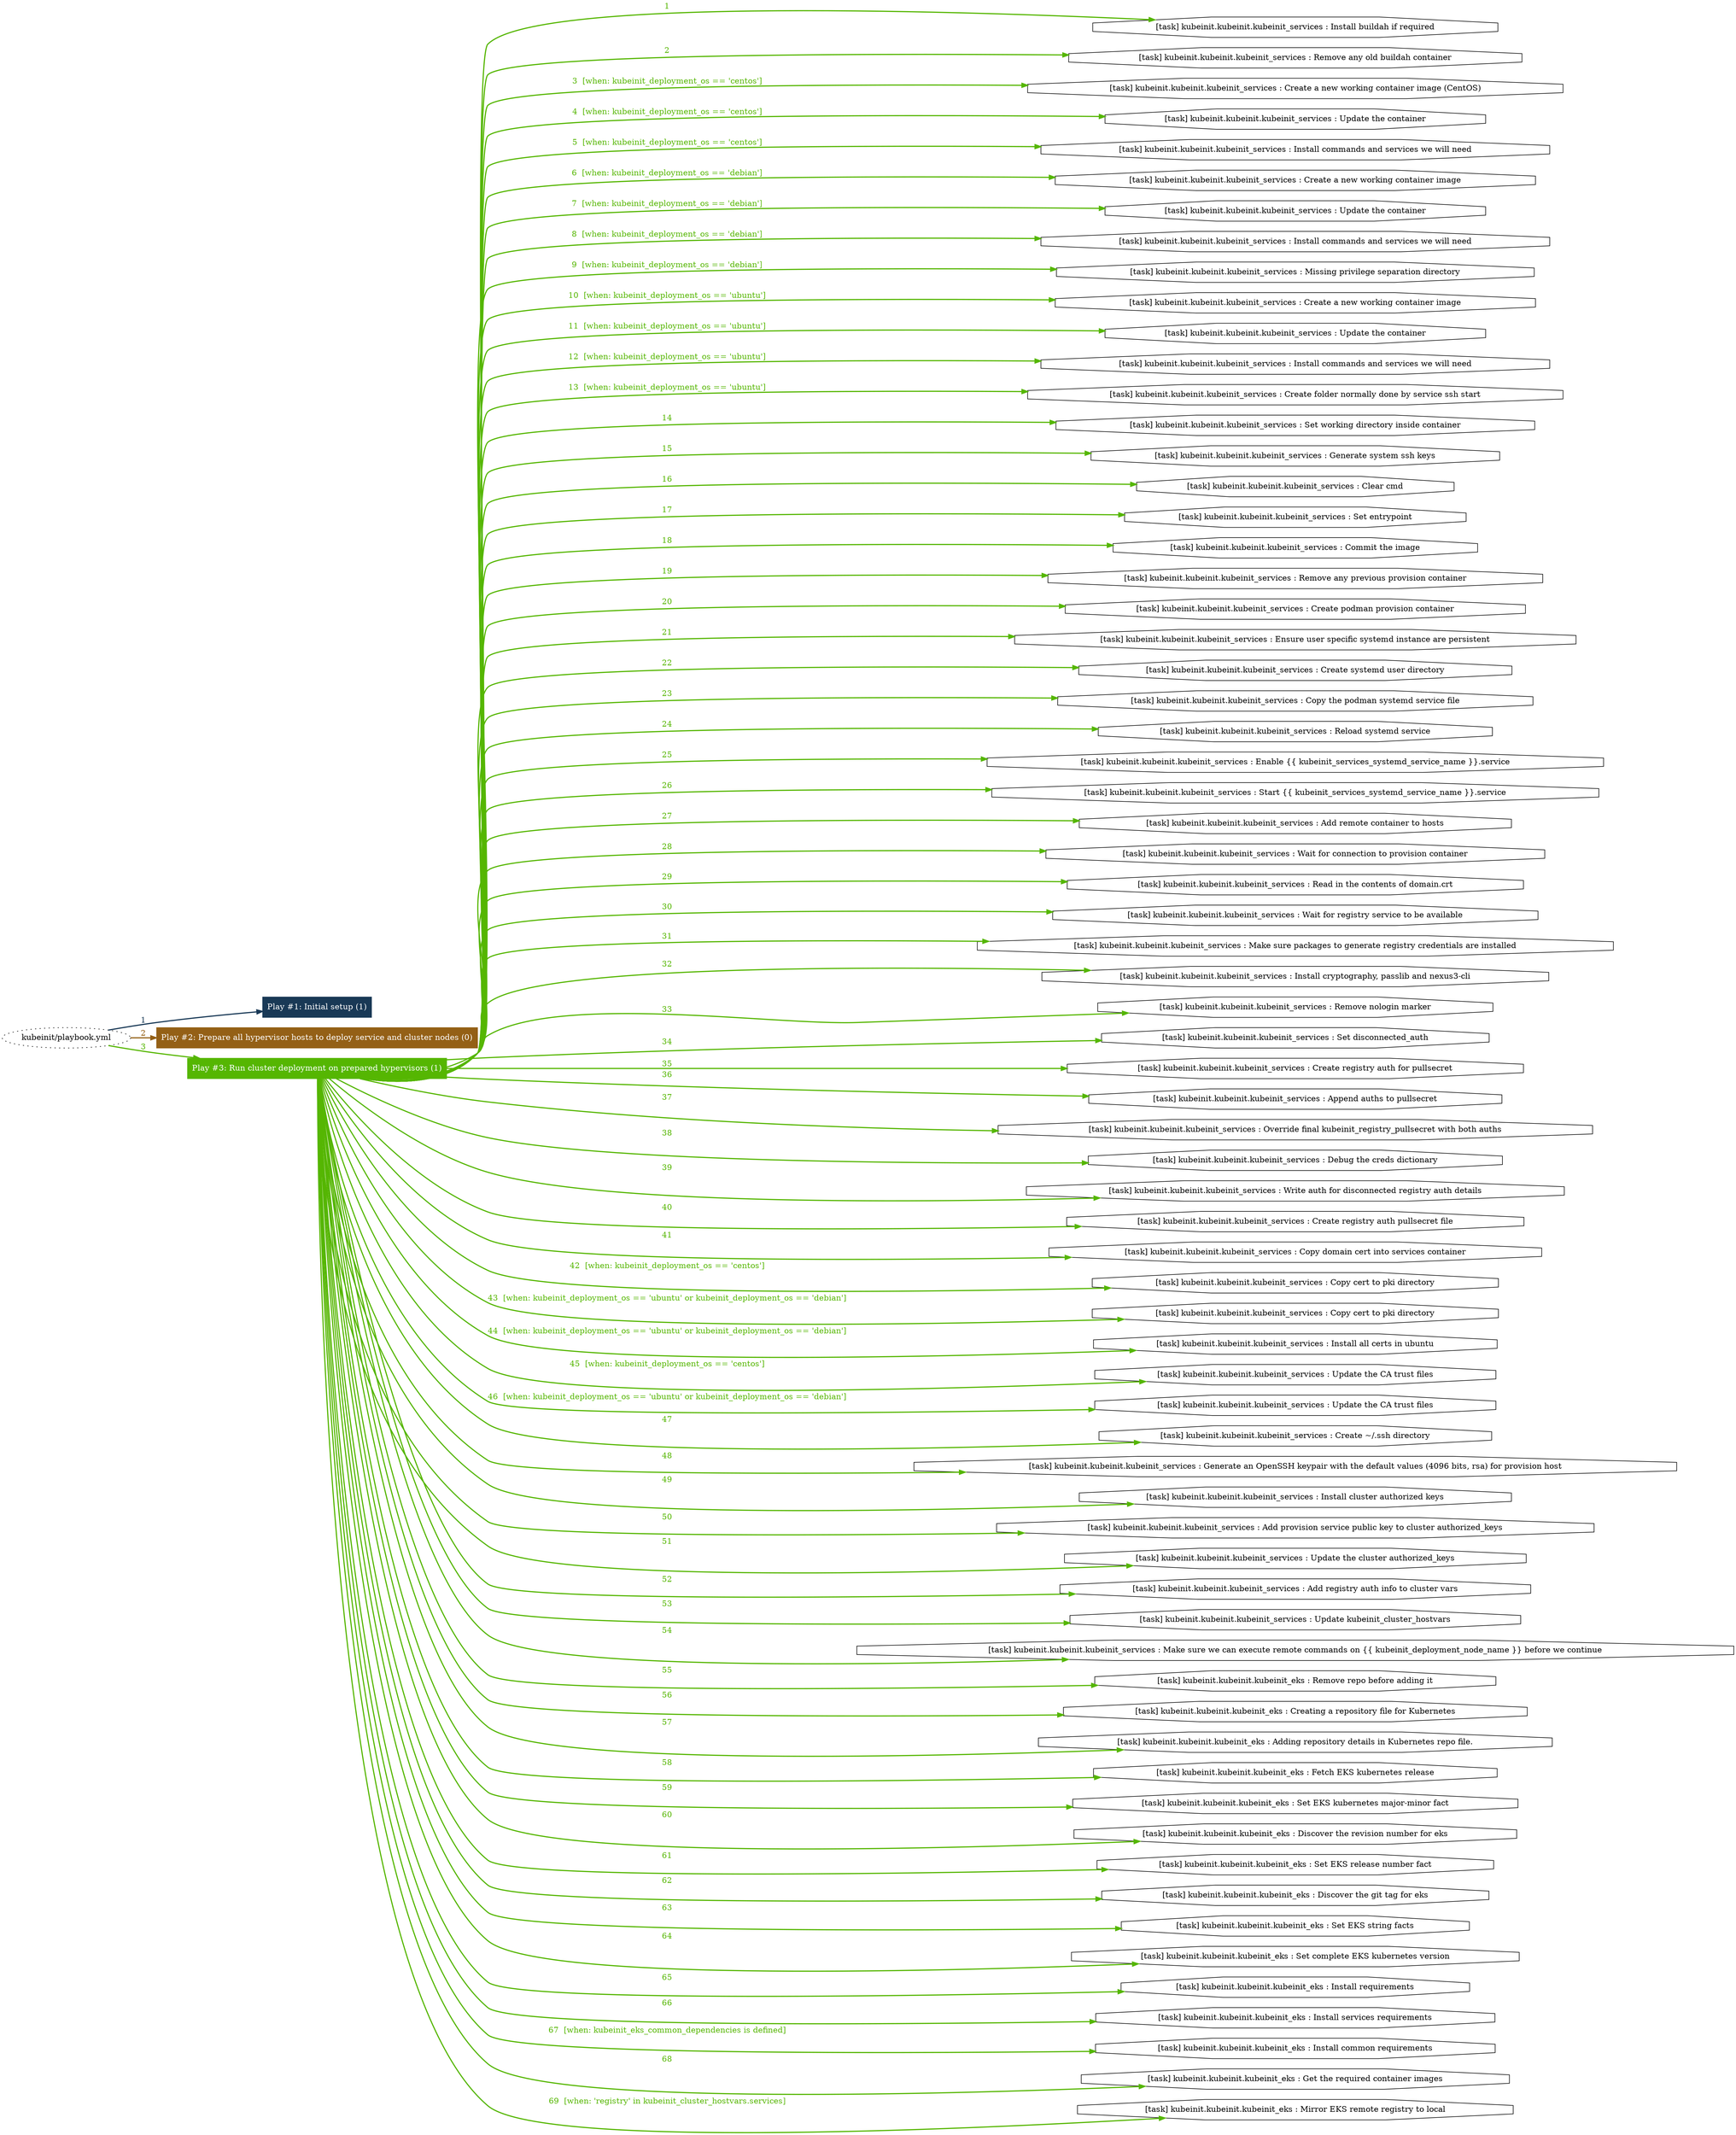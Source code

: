 digraph "kubeinit/playbook.yml "{
	graph [concentrate=true ordering=in rankdir=LR ratio=fill]
	edge [esep=5 sep=10]
	"kubeinit/playbook.yml" [id=root_node style=dotted]
	subgraph "Play #1: Initial setup (1) "{
		"Play #1: Initial setup (1)" [color="#193956" fontcolor="#ffffff" id="play_8581632c-dc5f-4978-9d58-b1b2fa5878f7" shape=box style=filled tooltip=localhost]
		"kubeinit/playbook.yml" -> "Play #1: Initial setup (1)" [label=1 color="#193956" fontcolor="#193956" id="edge_b9e9e83b-9f69-49cd-9d3c-df5256d15669" style=bold]
	}
	subgraph "Play #2: Prepare all hypervisor hosts to deploy service and cluster nodes (0) "{
		"Play #2: Prepare all hypervisor hosts to deploy service and cluster nodes (0)" [color="#946016" fontcolor="#ffffff" id="play_d61afe2f-b58d-4295-9ad0-a8f5aaf2105f" shape=box style=filled tooltip=""]
		"kubeinit/playbook.yml" -> "Play #2: Prepare all hypervisor hosts to deploy service and cluster nodes (0)" [label=2 color="#946016" fontcolor="#946016" id="edge_44dffa4a-3731-4c31-ac9a-6206852ef84c" style=bold]
	}
	subgraph "Play #3: Run cluster deployment on prepared hypervisors (1) "{
		"Play #3: Run cluster deployment on prepared hypervisors (1)" [color="#55b602" fontcolor="#ffffff" id="play_8d8c7193-18cf-4733-8087-9a901812f8e9" shape=box style=filled tooltip=localhost]
		"kubeinit/playbook.yml" -> "Play #3: Run cluster deployment on prepared hypervisors (1)" [label=3 color="#55b602" fontcolor="#55b602" id="edge_aad97202-185b-4479-b2c4-30d1ef6bf662" style=bold]
		"task_9a2ad56b-f0b4-4a93-9cc3-467b97d93971" [label="[task] kubeinit.kubeinit.kubeinit_services : Install buildah if required" id="task_9a2ad56b-f0b4-4a93-9cc3-467b97d93971" shape=octagon tooltip="[task] kubeinit.kubeinit.kubeinit_services : Install buildah if required"]
		"Play #3: Run cluster deployment on prepared hypervisors (1)" -> "task_9a2ad56b-f0b4-4a93-9cc3-467b97d93971" [label=1 color="#55b602" fontcolor="#55b602" id="edge_a7d839cc-9c08-43f6-8565-81c4298f938a" style=bold]
		"task_feccfb50-2624-4222-8d03-32280e1a5066" [label="[task] kubeinit.kubeinit.kubeinit_services : Remove any old buildah container" id="task_feccfb50-2624-4222-8d03-32280e1a5066" shape=octagon tooltip="[task] kubeinit.kubeinit.kubeinit_services : Remove any old buildah container"]
		"Play #3: Run cluster deployment on prepared hypervisors (1)" -> "task_feccfb50-2624-4222-8d03-32280e1a5066" [label=2 color="#55b602" fontcolor="#55b602" id="edge_94ff2413-e185-4651-a15a-c6f15a7f5353" style=bold]
		"task_b303b890-0ebc-44d0-a96a-b3c6c23eb5b0" [label="[task] kubeinit.kubeinit.kubeinit_services : Create a new working container image (CentOS)" id="task_b303b890-0ebc-44d0-a96a-b3c6c23eb5b0" shape=octagon tooltip="[task] kubeinit.kubeinit.kubeinit_services : Create a new working container image (CentOS)"]
		"Play #3: Run cluster deployment on prepared hypervisors (1)" -> "task_b303b890-0ebc-44d0-a96a-b3c6c23eb5b0" [label="3  [when: kubeinit_deployment_os == 'centos']" color="#55b602" fontcolor="#55b602" id="edge_0a8c1d44-3bac-4ec8-af6d-2963e511adac" style=bold]
		"task_5c6e8612-f5f7-477a-9d56-a41df31bd38d" [label="[task] kubeinit.kubeinit.kubeinit_services : Update the container" id="task_5c6e8612-f5f7-477a-9d56-a41df31bd38d" shape=octagon tooltip="[task] kubeinit.kubeinit.kubeinit_services : Update the container"]
		"Play #3: Run cluster deployment on prepared hypervisors (1)" -> "task_5c6e8612-f5f7-477a-9d56-a41df31bd38d" [label="4  [when: kubeinit_deployment_os == 'centos']" color="#55b602" fontcolor="#55b602" id="edge_870a9401-c546-491b-b0f2-20c9c1a11d99" style=bold]
		"task_bbe1860b-312b-492b-adba-b51dd4b2d755" [label="[task] kubeinit.kubeinit.kubeinit_services : Install commands and services we will need" id="task_bbe1860b-312b-492b-adba-b51dd4b2d755" shape=octagon tooltip="[task] kubeinit.kubeinit.kubeinit_services : Install commands and services we will need"]
		"Play #3: Run cluster deployment on prepared hypervisors (1)" -> "task_bbe1860b-312b-492b-adba-b51dd4b2d755" [label="5  [when: kubeinit_deployment_os == 'centos']" color="#55b602" fontcolor="#55b602" id="edge_38a1f1e8-4c62-4973-b8f0-e25939fd61e8" style=bold]
		"task_12fb196c-a815-48bd-98da-2518162b85e3" [label="[task] kubeinit.kubeinit.kubeinit_services : Create a new working container image" id="task_12fb196c-a815-48bd-98da-2518162b85e3" shape=octagon tooltip="[task] kubeinit.kubeinit.kubeinit_services : Create a new working container image"]
		"Play #3: Run cluster deployment on prepared hypervisors (1)" -> "task_12fb196c-a815-48bd-98da-2518162b85e3" [label="6  [when: kubeinit_deployment_os == 'debian']" color="#55b602" fontcolor="#55b602" id="edge_853c9bd8-f7e2-452a-bd53-e9fd17cbed9b" style=bold]
		"task_a88a35bf-24ae-437f-b39b-81dae6cda594" [label="[task] kubeinit.kubeinit.kubeinit_services : Update the container" id="task_a88a35bf-24ae-437f-b39b-81dae6cda594" shape=octagon tooltip="[task] kubeinit.kubeinit.kubeinit_services : Update the container"]
		"Play #3: Run cluster deployment on prepared hypervisors (1)" -> "task_a88a35bf-24ae-437f-b39b-81dae6cda594" [label="7  [when: kubeinit_deployment_os == 'debian']" color="#55b602" fontcolor="#55b602" id="edge_48bfa484-45d8-4bbb-96db-d9e0f37cf542" style=bold]
		"task_8246f6b8-3759-40ab-b673-f56d739dae73" [label="[task] kubeinit.kubeinit.kubeinit_services : Install commands and services we will need" id="task_8246f6b8-3759-40ab-b673-f56d739dae73" shape=octagon tooltip="[task] kubeinit.kubeinit.kubeinit_services : Install commands and services we will need"]
		"Play #3: Run cluster deployment on prepared hypervisors (1)" -> "task_8246f6b8-3759-40ab-b673-f56d739dae73" [label="8  [when: kubeinit_deployment_os == 'debian']" color="#55b602" fontcolor="#55b602" id="edge_00c19c3d-cb89-4e61-acc3-d0b689d3f1e2" style=bold]
		"task_9f66f66d-d826-4588-b1c9-4896c607132f" [label="[task] kubeinit.kubeinit.kubeinit_services : Missing privilege separation directory" id="task_9f66f66d-d826-4588-b1c9-4896c607132f" shape=octagon tooltip="[task] kubeinit.kubeinit.kubeinit_services : Missing privilege separation directory"]
		"Play #3: Run cluster deployment on prepared hypervisors (1)" -> "task_9f66f66d-d826-4588-b1c9-4896c607132f" [label="9  [when: kubeinit_deployment_os == 'debian']" color="#55b602" fontcolor="#55b602" id="edge_63b7996a-cde6-44fb-b3ec-1f1e7c4b5e8e" style=bold]
		"task_8936056a-db2d-42af-bdae-9da9f4990903" [label="[task] kubeinit.kubeinit.kubeinit_services : Create a new working container image" id="task_8936056a-db2d-42af-bdae-9da9f4990903" shape=octagon tooltip="[task] kubeinit.kubeinit.kubeinit_services : Create a new working container image"]
		"Play #3: Run cluster deployment on prepared hypervisors (1)" -> "task_8936056a-db2d-42af-bdae-9da9f4990903" [label="10  [when: kubeinit_deployment_os == 'ubuntu']" color="#55b602" fontcolor="#55b602" id="edge_766a2048-14a8-47c2-9fba-1ec1b1f3e1e4" style=bold]
		"task_35e8cb6d-f02e-46c2-9b32-2b4cc8592eb5" [label="[task] kubeinit.kubeinit.kubeinit_services : Update the container" id="task_35e8cb6d-f02e-46c2-9b32-2b4cc8592eb5" shape=octagon tooltip="[task] kubeinit.kubeinit.kubeinit_services : Update the container"]
		"Play #3: Run cluster deployment on prepared hypervisors (1)" -> "task_35e8cb6d-f02e-46c2-9b32-2b4cc8592eb5" [label="11  [when: kubeinit_deployment_os == 'ubuntu']" color="#55b602" fontcolor="#55b602" id="edge_201610dd-a895-4cfe-a660-5b7998a122b2" style=bold]
		"task_4f6a9c1d-2145-4edc-92d3-2a5019c88017" [label="[task] kubeinit.kubeinit.kubeinit_services : Install commands and services we will need" id="task_4f6a9c1d-2145-4edc-92d3-2a5019c88017" shape=octagon tooltip="[task] kubeinit.kubeinit.kubeinit_services : Install commands and services we will need"]
		"Play #3: Run cluster deployment on prepared hypervisors (1)" -> "task_4f6a9c1d-2145-4edc-92d3-2a5019c88017" [label="12  [when: kubeinit_deployment_os == 'ubuntu']" color="#55b602" fontcolor="#55b602" id="edge_8e07d6a2-ecc8-411c-a597-2c183586cb2e" style=bold]
		"task_fe4d198a-7eca-4726-97b6-7bf7041ec93c" [label="[task] kubeinit.kubeinit.kubeinit_services : Create folder normally done by service ssh start" id="task_fe4d198a-7eca-4726-97b6-7bf7041ec93c" shape=octagon tooltip="[task] kubeinit.kubeinit.kubeinit_services : Create folder normally done by service ssh start"]
		"Play #3: Run cluster deployment on prepared hypervisors (1)" -> "task_fe4d198a-7eca-4726-97b6-7bf7041ec93c" [label="13  [when: kubeinit_deployment_os == 'ubuntu']" color="#55b602" fontcolor="#55b602" id="edge_304082d6-b129-4ce1-bb2c-0925d8d123bb" style=bold]
		"task_a12e8d13-9458-411f-b681-f55a80efcc5c" [label="[task] kubeinit.kubeinit.kubeinit_services : Set working directory inside container" id="task_a12e8d13-9458-411f-b681-f55a80efcc5c" shape=octagon tooltip="[task] kubeinit.kubeinit.kubeinit_services : Set working directory inside container"]
		"Play #3: Run cluster deployment on prepared hypervisors (1)" -> "task_a12e8d13-9458-411f-b681-f55a80efcc5c" [label=14 color="#55b602" fontcolor="#55b602" id="edge_3ac6dc31-5bb7-4386-bee3-140a1bf83dbb" style=bold]
		"task_0e60f672-cd06-4cb6-948b-119d1526400e" [label="[task] kubeinit.kubeinit.kubeinit_services : Generate system ssh keys" id="task_0e60f672-cd06-4cb6-948b-119d1526400e" shape=octagon tooltip="[task] kubeinit.kubeinit.kubeinit_services : Generate system ssh keys"]
		"Play #3: Run cluster deployment on prepared hypervisors (1)" -> "task_0e60f672-cd06-4cb6-948b-119d1526400e" [label=15 color="#55b602" fontcolor="#55b602" id="edge_a85c3b53-5319-44a7-9bd0-5ee38fc36be6" style=bold]
		"task_5ef099c4-d12d-4d3a-b091-375be6308319" [label="[task] kubeinit.kubeinit.kubeinit_services : Clear cmd" id="task_5ef099c4-d12d-4d3a-b091-375be6308319" shape=octagon tooltip="[task] kubeinit.kubeinit.kubeinit_services : Clear cmd"]
		"Play #3: Run cluster deployment on prepared hypervisors (1)" -> "task_5ef099c4-d12d-4d3a-b091-375be6308319" [label=16 color="#55b602" fontcolor="#55b602" id="edge_8eef8c71-b4ff-4691-847f-d6f3b53971e4" style=bold]
		"task_85e4f019-2212-4d8e-9e7c-d77b600fdc87" [label="[task] kubeinit.kubeinit.kubeinit_services : Set entrypoint" id="task_85e4f019-2212-4d8e-9e7c-d77b600fdc87" shape=octagon tooltip="[task] kubeinit.kubeinit.kubeinit_services : Set entrypoint"]
		"Play #3: Run cluster deployment on prepared hypervisors (1)" -> "task_85e4f019-2212-4d8e-9e7c-d77b600fdc87" [label=17 color="#55b602" fontcolor="#55b602" id="edge_bab443ad-bdec-4aec-8fc7-7ffb478df85f" style=bold]
		"task_4be27dca-e717-4663-b275-aa12e9442805" [label="[task] kubeinit.kubeinit.kubeinit_services : Commit the image" id="task_4be27dca-e717-4663-b275-aa12e9442805" shape=octagon tooltip="[task] kubeinit.kubeinit.kubeinit_services : Commit the image"]
		"Play #3: Run cluster deployment on prepared hypervisors (1)" -> "task_4be27dca-e717-4663-b275-aa12e9442805" [label=18 color="#55b602" fontcolor="#55b602" id="edge_b459ec1f-bf6f-477c-a9f3-8cd97c9870de" style=bold]
		"task_410ed3d1-537d-4d9c-ad37-119859114a3e" [label="[task] kubeinit.kubeinit.kubeinit_services : Remove any previous provision container" id="task_410ed3d1-537d-4d9c-ad37-119859114a3e" shape=octagon tooltip="[task] kubeinit.kubeinit.kubeinit_services : Remove any previous provision container"]
		"Play #3: Run cluster deployment on prepared hypervisors (1)" -> "task_410ed3d1-537d-4d9c-ad37-119859114a3e" [label=19 color="#55b602" fontcolor="#55b602" id="edge_2c950a6d-0856-4551-95fc-9b877afa7e7d" style=bold]
		"task_1dd3f212-9187-4df5-91ca-f4e880e967c8" [label="[task] kubeinit.kubeinit.kubeinit_services : Create podman provision container" id="task_1dd3f212-9187-4df5-91ca-f4e880e967c8" shape=octagon tooltip="[task] kubeinit.kubeinit.kubeinit_services : Create podman provision container"]
		"Play #3: Run cluster deployment on prepared hypervisors (1)" -> "task_1dd3f212-9187-4df5-91ca-f4e880e967c8" [label=20 color="#55b602" fontcolor="#55b602" id="edge_25387421-d6b9-4dea-abda-d3dc7d7c5a2b" style=bold]
		"task_9baec2ff-c6b8-47e7-8ef2-cb07f4474431" [label="[task] kubeinit.kubeinit.kubeinit_services : Ensure user specific systemd instance are persistent" id="task_9baec2ff-c6b8-47e7-8ef2-cb07f4474431" shape=octagon tooltip="[task] kubeinit.kubeinit.kubeinit_services : Ensure user specific systemd instance are persistent"]
		"Play #3: Run cluster deployment on prepared hypervisors (1)" -> "task_9baec2ff-c6b8-47e7-8ef2-cb07f4474431" [label=21 color="#55b602" fontcolor="#55b602" id="edge_1ab3e422-11f1-46ae-8516-4a19d6c0c030" style=bold]
		"task_038fea5c-ee63-44f1-a037-8a2f389c390b" [label="[task] kubeinit.kubeinit.kubeinit_services : Create systemd user directory" id="task_038fea5c-ee63-44f1-a037-8a2f389c390b" shape=octagon tooltip="[task] kubeinit.kubeinit.kubeinit_services : Create systemd user directory"]
		"Play #3: Run cluster deployment on prepared hypervisors (1)" -> "task_038fea5c-ee63-44f1-a037-8a2f389c390b" [label=22 color="#55b602" fontcolor="#55b602" id="edge_26bf33e5-6cb4-4497-9e78-c07cb8c56226" style=bold]
		"task_70631a55-5531-4fa8-acaf-b1a8dfcf2485" [label="[task] kubeinit.kubeinit.kubeinit_services : Copy the podman systemd service file" id="task_70631a55-5531-4fa8-acaf-b1a8dfcf2485" shape=octagon tooltip="[task] kubeinit.kubeinit.kubeinit_services : Copy the podman systemd service file"]
		"Play #3: Run cluster deployment on prepared hypervisors (1)" -> "task_70631a55-5531-4fa8-acaf-b1a8dfcf2485" [label=23 color="#55b602" fontcolor="#55b602" id="edge_2ef2d6c0-fef9-4450-8c41-53505a86e2ee" style=bold]
		"task_e03b5062-76df-47a6-b746-f63959241c50" [label="[task] kubeinit.kubeinit.kubeinit_services : Reload systemd service" id="task_e03b5062-76df-47a6-b746-f63959241c50" shape=octagon tooltip="[task] kubeinit.kubeinit.kubeinit_services : Reload systemd service"]
		"Play #3: Run cluster deployment on prepared hypervisors (1)" -> "task_e03b5062-76df-47a6-b746-f63959241c50" [label=24 color="#55b602" fontcolor="#55b602" id="edge_b2ae5722-6daa-4b2c-a6d0-837fd423b5c0" style=bold]
		"task_7461975c-2794-48b5-90a0-c2f8fb3c6e56" [label="[task] kubeinit.kubeinit.kubeinit_services : Enable {{ kubeinit_services_systemd_service_name }}.service" id="task_7461975c-2794-48b5-90a0-c2f8fb3c6e56" shape=octagon tooltip="[task] kubeinit.kubeinit.kubeinit_services : Enable {{ kubeinit_services_systemd_service_name }}.service"]
		"Play #3: Run cluster deployment on prepared hypervisors (1)" -> "task_7461975c-2794-48b5-90a0-c2f8fb3c6e56" [label=25 color="#55b602" fontcolor="#55b602" id="edge_28f0e1cf-69e2-4479-b48d-16b64808697a" style=bold]
		"task_18baebee-2a69-44a8-9036-20fd1aadbff1" [label="[task] kubeinit.kubeinit.kubeinit_services : Start {{ kubeinit_services_systemd_service_name }}.service" id="task_18baebee-2a69-44a8-9036-20fd1aadbff1" shape=octagon tooltip="[task] kubeinit.kubeinit.kubeinit_services : Start {{ kubeinit_services_systemd_service_name }}.service"]
		"Play #3: Run cluster deployment on prepared hypervisors (1)" -> "task_18baebee-2a69-44a8-9036-20fd1aadbff1" [label=26 color="#55b602" fontcolor="#55b602" id="edge_50528b85-f20d-4fbf-abf8-3471b950f3f6" style=bold]
		"task_2dbfc7ad-570a-4e92-92ef-144ede669177" [label="[task] kubeinit.kubeinit.kubeinit_services : Add remote container to hosts" id="task_2dbfc7ad-570a-4e92-92ef-144ede669177" shape=octagon tooltip="[task] kubeinit.kubeinit.kubeinit_services : Add remote container to hosts"]
		"Play #3: Run cluster deployment on prepared hypervisors (1)" -> "task_2dbfc7ad-570a-4e92-92ef-144ede669177" [label=27 color="#55b602" fontcolor="#55b602" id="edge_cb51c128-16c1-48b7-b8b4-4b6d530ebd93" style=bold]
		"task_b4fc9407-9a51-41d6-b662-27ac3fea39aa" [label="[task] kubeinit.kubeinit.kubeinit_services : Wait for connection to provision container" id="task_b4fc9407-9a51-41d6-b662-27ac3fea39aa" shape=octagon tooltip="[task] kubeinit.kubeinit.kubeinit_services : Wait for connection to provision container"]
		"Play #3: Run cluster deployment on prepared hypervisors (1)" -> "task_b4fc9407-9a51-41d6-b662-27ac3fea39aa" [label=28 color="#55b602" fontcolor="#55b602" id="edge_59d42046-c9de-44d2-a1d5-5edd70694a4f" style=bold]
		"task_2cd04a88-36d4-4eb9-b2ff-950867fab894" [label="[task] kubeinit.kubeinit.kubeinit_services : Read in the contents of domain.crt" id="task_2cd04a88-36d4-4eb9-b2ff-950867fab894" shape=octagon tooltip="[task] kubeinit.kubeinit.kubeinit_services : Read in the contents of domain.crt"]
		"Play #3: Run cluster deployment on prepared hypervisors (1)" -> "task_2cd04a88-36d4-4eb9-b2ff-950867fab894" [label=29 color="#55b602" fontcolor="#55b602" id="edge_e253e8de-47b3-4194-b1d3-2a87243ea425" style=bold]
		"task_25a5f9f1-4832-4fdf-8456-407fd4e3b9dd" [label="[task] kubeinit.kubeinit.kubeinit_services : Wait for registry service to be available" id="task_25a5f9f1-4832-4fdf-8456-407fd4e3b9dd" shape=octagon tooltip="[task] kubeinit.kubeinit.kubeinit_services : Wait for registry service to be available"]
		"Play #3: Run cluster deployment on prepared hypervisors (1)" -> "task_25a5f9f1-4832-4fdf-8456-407fd4e3b9dd" [label=30 color="#55b602" fontcolor="#55b602" id="edge_fe3b5c33-93df-4e7a-8ecc-3f6162f963ee" style=bold]
		"task_a9c6a636-b7f8-417d-827b-b434a188921c" [label="[task] kubeinit.kubeinit.kubeinit_services : Make sure packages to generate registry credentials are installed" id="task_a9c6a636-b7f8-417d-827b-b434a188921c" shape=octagon tooltip="[task] kubeinit.kubeinit.kubeinit_services : Make sure packages to generate registry credentials are installed"]
		"Play #3: Run cluster deployment on prepared hypervisors (1)" -> "task_a9c6a636-b7f8-417d-827b-b434a188921c" [label=31 color="#55b602" fontcolor="#55b602" id="edge_8e4b1182-6c0b-4b2c-8c2d-e79a4358e0fc" style=bold]
		"task_e5eb3d5e-1834-4124-a63d-0d3ea5503355" [label="[task] kubeinit.kubeinit.kubeinit_services : Install cryptography, passlib and nexus3-cli" id="task_e5eb3d5e-1834-4124-a63d-0d3ea5503355" shape=octagon tooltip="[task] kubeinit.kubeinit.kubeinit_services : Install cryptography, passlib and nexus3-cli"]
		"Play #3: Run cluster deployment on prepared hypervisors (1)" -> "task_e5eb3d5e-1834-4124-a63d-0d3ea5503355" [label=32 color="#55b602" fontcolor="#55b602" id="edge_051d15d5-c38b-4e1f-88d4-4b03190358ff" style=bold]
		"task_761cd62d-79cc-4581-9d9f-142d93832f12" [label="[task] kubeinit.kubeinit.kubeinit_services : Remove nologin marker" id="task_761cd62d-79cc-4581-9d9f-142d93832f12" shape=octagon tooltip="[task] kubeinit.kubeinit.kubeinit_services : Remove nologin marker"]
		"Play #3: Run cluster deployment on prepared hypervisors (1)" -> "task_761cd62d-79cc-4581-9d9f-142d93832f12" [label=33 color="#55b602" fontcolor="#55b602" id="edge_24f3782f-0b55-4ee6-aba7-afd206e87f4d" style=bold]
		"task_f838a286-c077-479c-bf44-2c3992140aa7" [label="[task] kubeinit.kubeinit.kubeinit_services : Set disconnected_auth" id="task_f838a286-c077-479c-bf44-2c3992140aa7" shape=octagon tooltip="[task] kubeinit.kubeinit.kubeinit_services : Set disconnected_auth"]
		"Play #3: Run cluster deployment on prepared hypervisors (1)" -> "task_f838a286-c077-479c-bf44-2c3992140aa7" [label=34 color="#55b602" fontcolor="#55b602" id="edge_a2ab046f-cb40-437d-bd32-7c26a263597e" style=bold]
		"task_235dba48-2141-4458-b85d-5650c301a6a4" [label="[task] kubeinit.kubeinit.kubeinit_services : Create registry auth for pullsecret" id="task_235dba48-2141-4458-b85d-5650c301a6a4" shape=octagon tooltip="[task] kubeinit.kubeinit.kubeinit_services : Create registry auth for pullsecret"]
		"Play #3: Run cluster deployment on prepared hypervisors (1)" -> "task_235dba48-2141-4458-b85d-5650c301a6a4" [label=35 color="#55b602" fontcolor="#55b602" id="edge_b537683c-13b9-4a91-a113-3aed6084cafe" style=bold]
		"task_ff32a11e-1bef-483a-bb25-2335dc2e4328" [label="[task] kubeinit.kubeinit.kubeinit_services : Append auths to pullsecret" id="task_ff32a11e-1bef-483a-bb25-2335dc2e4328" shape=octagon tooltip="[task] kubeinit.kubeinit.kubeinit_services : Append auths to pullsecret"]
		"Play #3: Run cluster deployment on prepared hypervisors (1)" -> "task_ff32a11e-1bef-483a-bb25-2335dc2e4328" [label=36 color="#55b602" fontcolor="#55b602" id="edge_3c814170-c49c-4b1b-95ce-029da2ea7c29" style=bold]
		"task_7b41b755-7017-45b9-8369-7a0065a0d5fd" [label="[task] kubeinit.kubeinit.kubeinit_services : Override final kubeinit_registry_pullsecret with both auths" id="task_7b41b755-7017-45b9-8369-7a0065a0d5fd" shape=octagon tooltip="[task] kubeinit.kubeinit.kubeinit_services : Override final kubeinit_registry_pullsecret with both auths"]
		"Play #3: Run cluster deployment on prepared hypervisors (1)" -> "task_7b41b755-7017-45b9-8369-7a0065a0d5fd" [label=37 color="#55b602" fontcolor="#55b602" id="edge_abff4f52-a9de-46a9-951f-f9ed031b5ab1" style=bold]
		"task_99590657-16ec-4eb0-87c7-c29dd0793dca" [label="[task] kubeinit.kubeinit.kubeinit_services : Debug the creds dictionary" id="task_99590657-16ec-4eb0-87c7-c29dd0793dca" shape=octagon tooltip="[task] kubeinit.kubeinit.kubeinit_services : Debug the creds dictionary"]
		"Play #3: Run cluster deployment on prepared hypervisors (1)" -> "task_99590657-16ec-4eb0-87c7-c29dd0793dca" [label=38 color="#55b602" fontcolor="#55b602" id="edge_f45ed8fe-f2b6-4d8c-bc62-af6be40dde79" style=bold]
		"task_1a8ff631-a0e0-4434-8acb-e5e1e4880a27" [label="[task] kubeinit.kubeinit.kubeinit_services : Write auth for disconnected registry auth details" id="task_1a8ff631-a0e0-4434-8acb-e5e1e4880a27" shape=octagon tooltip="[task] kubeinit.kubeinit.kubeinit_services : Write auth for disconnected registry auth details"]
		"Play #3: Run cluster deployment on prepared hypervisors (1)" -> "task_1a8ff631-a0e0-4434-8acb-e5e1e4880a27" [label=39 color="#55b602" fontcolor="#55b602" id="edge_fc06c486-a5ae-479f-8c22-3d8f50339507" style=bold]
		"task_f274478b-6dfd-42cf-8e06-464788421e75" [label="[task] kubeinit.kubeinit.kubeinit_services : Create registry auth pullsecret file" id="task_f274478b-6dfd-42cf-8e06-464788421e75" shape=octagon tooltip="[task] kubeinit.kubeinit.kubeinit_services : Create registry auth pullsecret file"]
		"Play #3: Run cluster deployment on prepared hypervisors (1)" -> "task_f274478b-6dfd-42cf-8e06-464788421e75" [label=40 color="#55b602" fontcolor="#55b602" id="edge_0478e844-0207-40d5-87b5-c3f1abde1415" style=bold]
		"task_0acf0524-8320-4522-b5c3-3860c469b357" [label="[task] kubeinit.kubeinit.kubeinit_services : Copy domain cert into services container" id="task_0acf0524-8320-4522-b5c3-3860c469b357" shape=octagon tooltip="[task] kubeinit.kubeinit.kubeinit_services : Copy domain cert into services container"]
		"Play #3: Run cluster deployment on prepared hypervisors (1)" -> "task_0acf0524-8320-4522-b5c3-3860c469b357" [label=41 color="#55b602" fontcolor="#55b602" id="edge_8e2663ac-0979-4d9e-8ece-06e2e7348337" style=bold]
		"task_75e678eb-d5cc-4740-9e3c-1f928df454d5" [label="[task] kubeinit.kubeinit.kubeinit_services : Copy cert to pki directory" id="task_75e678eb-d5cc-4740-9e3c-1f928df454d5" shape=octagon tooltip="[task] kubeinit.kubeinit.kubeinit_services : Copy cert to pki directory"]
		"Play #3: Run cluster deployment on prepared hypervisors (1)" -> "task_75e678eb-d5cc-4740-9e3c-1f928df454d5" [label="42  [when: kubeinit_deployment_os == 'centos']" color="#55b602" fontcolor="#55b602" id="edge_9476793d-fa82-43dc-823d-d28cef857e7a" style=bold]
		"task_307c6a09-eac5-41f2-873d-af8bd506e9c5" [label="[task] kubeinit.kubeinit.kubeinit_services : Copy cert to pki directory" id="task_307c6a09-eac5-41f2-873d-af8bd506e9c5" shape=octagon tooltip="[task] kubeinit.kubeinit.kubeinit_services : Copy cert to pki directory"]
		"Play #3: Run cluster deployment on prepared hypervisors (1)" -> "task_307c6a09-eac5-41f2-873d-af8bd506e9c5" [label="43  [when: kubeinit_deployment_os == 'ubuntu' or kubeinit_deployment_os == 'debian']" color="#55b602" fontcolor="#55b602" id="edge_d046cfec-cacb-491e-a6a4-4472f46f5fc7" style=bold]
		"task_89e1f0a0-a9d4-40d3-8664-bd757b94e00e" [label="[task] kubeinit.kubeinit.kubeinit_services : Install all certs in ubuntu" id="task_89e1f0a0-a9d4-40d3-8664-bd757b94e00e" shape=octagon tooltip="[task] kubeinit.kubeinit.kubeinit_services : Install all certs in ubuntu"]
		"Play #3: Run cluster deployment on prepared hypervisors (1)" -> "task_89e1f0a0-a9d4-40d3-8664-bd757b94e00e" [label="44  [when: kubeinit_deployment_os == 'ubuntu' or kubeinit_deployment_os == 'debian']" color="#55b602" fontcolor="#55b602" id="edge_dbfcfd2f-2b3b-4985-88c0-54240784db18" style=bold]
		"task_55fbe4d3-c28f-41bb-b17e-fb5b2a54b255" [label="[task] kubeinit.kubeinit.kubeinit_services : Update the CA trust files" id="task_55fbe4d3-c28f-41bb-b17e-fb5b2a54b255" shape=octagon tooltip="[task] kubeinit.kubeinit.kubeinit_services : Update the CA trust files"]
		"Play #3: Run cluster deployment on prepared hypervisors (1)" -> "task_55fbe4d3-c28f-41bb-b17e-fb5b2a54b255" [label="45  [when: kubeinit_deployment_os == 'centos']" color="#55b602" fontcolor="#55b602" id="edge_b50b2737-b106-48b9-a52e-723adda88339" style=bold]
		"task_89c97d88-d8e4-442b-8621-10863488e72e" [label="[task] kubeinit.kubeinit.kubeinit_services : Update the CA trust files" id="task_89c97d88-d8e4-442b-8621-10863488e72e" shape=octagon tooltip="[task] kubeinit.kubeinit.kubeinit_services : Update the CA trust files"]
		"Play #3: Run cluster deployment on prepared hypervisors (1)" -> "task_89c97d88-d8e4-442b-8621-10863488e72e" [label="46  [when: kubeinit_deployment_os == 'ubuntu' or kubeinit_deployment_os == 'debian']" color="#55b602" fontcolor="#55b602" id="edge_d839afd5-8f48-491f-8298-71920add1a69" style=bold]
		"task_038717a4-df98-445f-9420-93c6922cc9fa" [label="[task] kubeinit.kubeinit.kubeinit_services : Create ~/.ssh directory" id="task_038717a4-df98-445f-9420-93c6922cc9fa" shape=octagon tooltip="[task] kubeinit.kubeinit.kubeinit_services : Create ~/.ssh directory"]
		"Play #3: Run cluster deployment on prepared hypervisors (1)" -> "task_038717a4-df98-445f-9420-93c6922cc9fa" [label=47 color="#55b602" fontcolor="#55b602" id="edge_fab78a99-300a-4c90-90ea-a18c8fbc15d0" style=bold]
		"task_aba6c416-aeec-45c4-a167-b42d1d79bcca" [label="[task] kubeinit.kubeinit.kubeinit_services : Generate an OpenSSH keypair with the default values (4096 bits, rsa) for provision host" id="task_aba6c416-aeec-45c4-a167-b42d1d79bcca" shape=octagon tooltip="[task] kubeinit.kubeinit.kubeinit_services : Generate an OpenSSH keypair with the default values (4096 bits, rsa) for provision host"]
		"Play #3: Run cluster deployment on prepared hypervisors (1)" -> "task_aba6c416-aeec-45c4-a167-b42d1d79bcca" [label=48 color="#55b602" fontcolor="#55b602" id="edge_d1a2d0ac-b0a7-431c-a0a6-a3a61735d67c" style=bold]
		"task_b4d2bf83-0b01-4081-93d0-2aa132455013" [label="[task] kubeinit.kubeinit.kubeinit_services : Install cluster authorized keys" id="task_b4d2bf83-0b01-4081-93d0-2aa132455013" shape=octagon tooltip="[task] kubeinit.kubeinit.kubeinit_services : Install cluster authorized keys"]
		"Play #3: Run cluster deployment on prepared hypervisors (1)" -> "task_b4d2bf83-0b01-4081-93d0-2aa132455013" [label=49 color="#55b602" fontcolor="#55b602" id="edge_f90ee3da-190f-4dfa-a203-49272845e30d" style=bold]
		"task_deb86a46-8b73-47e5-bcbb-a900abc91430" [label="[task] kubeinit.kubeinit.kubeinit_services : Add provision service public key to cluster authorized_keys" id="task_deb86a46-8b73-47e5-bcbb-a900abc91430" shape=octagon tooltip="[task] kubeinit.kubeinit.kubeinit_services : Add provision service public key to cluster authorized_keys"]
		"Play #3: Run cluster deployment on prepared hypervisors (1)" -> "task_deb86a46-8b73-47e5-bcbb-a900abc91430" [label=50 color="#55b602" fontcolor="#55b602" id="edge_7a2a7d56-dcd6-493f-99a0-49260f79d9ce" style=bold]
		"task_c295a5b4-a3cb-4419-992e-fe7d6bf72e1a" [label="[task] kubeinit.kubeinit.kubeinit_services : Update the cluster authorized_keys" id="task_c295a5b4-a3cb-4419-992e-fe7d6bf72e1a" shape=octagon tooltip="[task] kubeinit.kubeinit.kubeinit_services : Update the cluster authorized_keys"]
		"Play #3: Run cluster deployment on prepared hypervisors (1)" -> "task_c295a5b4-a3cb-4419-992e-fe7d6bf72e1a" [label=51 color="#55b602" fontcolor="#55b602" id="edge_86e97239-a3a3-427b-8f12-f59ef64f8af9" style=bold]
		"task_b325e1f9-6b77-4ddf-b870-00c84aa9a8e0" [label="[task] kubeinit.kubeinit.kubeinit_services : Add registry auth info to cluster vars" id="task_b325e1f9-6b77-4ddf-b870-00c84aa9a8e0" shape=octagon tooltip="[task] kubeinit.kubeinit.kubeinit_services : Add registry auth info to cluster vars"]
		"Play #3: Run cluster deployment on prepared hypervisors (1)" -> "task_b325e1f9-6b77-4ddf-b870-00c84aa9a8e0" [label=52 color="#55b602" fontcolor="#55b602" id="edge_91ecf21f-bf6f-4a6c-89c7-23e810845d6e" style=bold]
		"task_8abae0b6-31ee-4603-adff-0e2b09b003eb" [label="[task] kubeinit.kubeinit.kubeinit_services : Update kubeinit_cluster_hostvars" id="task_8abae0b6-31ee-4603-adff-0e2b09b003eb" shape=octagon tooltip="[task] kubeinit.kubeinit.kubeinit_services : Update kubeinit_cluster_hostvars"]
		"Play #3: Run cluster deployment on prepared hypervisors (1)" -> "task_8abae0b6-31ee-4603-adff-0e2b09b003eb" [label=53 color="#55b602" fontcolor="#55b602" id="edge_4411e10f-9b88-4648-9a4b-8b84c049a64b" style=bold]
		"task_7b39e040-32e8-4aad-94df-e26af07eb6c7" [label="[task] kubeinit.kubeinit.kubeinit_services : Make sure we can execute remote commands on {{ kubeinit_deployment_node_name }} before we continue" id="task_7b39e040-32e8-4aad-94df-e26af07eb6c7" shape=octagon tooltip="[task] kubeinit.kubeinit.kubeinit_services : Make sure we can execute remote commands on {{ kubeinit_deployment_node_name }} before we continue"]
		"Play #3: Run cluster deployment on prepared hypervisors (1)" -> "task_7b39e040-32e8-4aad-94df-e26af07eb6c7" [label=54 color="#55b602" fontcolor="#55b602" id="edge_24dd048f-4c3f-49e0-9359-ac0c9570f798" style=bold]
		"task_4f2d5a7a-87fc-4a9f-9899-c8edf4294633" [label="[task] kubeinit.kubeinit.kubeinit_eks : Remove repo before adding it" id="task_4f2d5a7a-87fc-4a9f-9899-c8edf4294633" shape=octagon tooltip="[task] kubeinit.kubeinit.kubeinit_eks : Remove repo before adding it"]
		"Play #3: Run cluster deployment on prepared hypervisors (1)" -> "task_4f2d5a7a-87fc-4a9f-9899-c8edf4294633" [label=55 color="#55b602" fontcolor="#55b602" id="edge_8aea0ef8-52cd-4003-b4a6-b639b42ddb53" style=bold]
		"task_64dc68e6-3abb-47af-9389-9d6322c2c417" [label="[task] kubeinit.kubeinit.kubeinit_eks : Creating a repository file for Kubernetes" id="task_64dc68e6-3abb-47af-9389-9d6322c2c417" shape=octagon tooltip="[task] kubeinit.kubeinit.kubeinit_eks : Creating a repository file for Kubernetes"]
		"Play #3: Run cluster deployment on prepared hypervisors (1)" -> "task_64dc68e6-3abb-47af-9389-9d6322c2c417" [label=56 color="#55b602" fontcolor="#55b602" id="edge_661b5bed-cf74-4b71-8c35-add6aae5b4d9" style=bold]
		"task_dfcab896-f743-4d61-80d1-4bd0673a59ea" [label="[task] kubeinit.kubeinit.kubeinit_eks : Adding repository details in Kubernetes repo file." id="task_dfcab896-f743-4d61-80d1-4bd0673a59ea" shape=octagon tooltip="[task] kubeinit.kubeinit.kubeinit_eks : Adding repository details in Kubernetes repo file."]
		"Play #3: Run cluster deployment on prepared hypervisors (1)" -> "task_dfcab896-f743-4d61-80d1-4bd0673a59ea" [label=57 color="#55b602" fontcolor="#55b602" id="edge_34ec2e8a-aa91-44b6-b604-64daaaa070fe" style=bold]
		"task_bccb9762-c10d-4a16-a467-915985f26960" [label="[task] kubeinit.kubeinit.kubeinit_eks : Fetch EKS kubernetes release" id="task_bccb9762-c10d-4a16-a467-915985f26960" shape=octagon tooltip="[task] kubeinit.kubeinit.kubeinit_eks : Fetch EKS kubernetes release"]
		"Play #3: Run cluster deployment on prepared hypervisors (1)" -> "task_bccb9762-c10d-4a16-a467-915985f26960" [label=58 color="#55b602" fontcolor="#55b602" id="edge_5bdf0c64-5a77-4178-9a02-b917a42bc069" style=bold]
		"task_3dc7a4f9-22dd-4ad3-92bb-38ba19aefdb6" [label="[task] kubeinit.kubeinit.kubeinit_eks : Set EKS kubernetes major-minor fact" id="task_3dc7a4f9-22dd-4ad3-92bb-38ba19aefdb6" shape=octagon tooltip="[task] kubeinit.kubeinit.kubeinit_eks : Set EKS kubernetes major-minor fact"]
		"Play #3: Run cluster deployment on prepared hypervisors (1)" -> "task_3dc7a4f9-22dd-4ad3-92bb-38ba19aefdb6" [label=59 color="#55b602" fontcolor="#55b602" id="edge_afb89d73-6d5d-496e-b36e-2766a5a6e9ec" style=bold]
		"task_ca258b5e-c1c6-4c8e-a1c6-1885e4c726a3" [label="[task] kubeinit.kubeinit.kubeinit_eks : Discover the revision number for eks" id="task_ca258b5e-c1c6-4c8e-a1c6-1885e4c726a3" shape=octagon tooltip="[task] kubeinit.kubeinit.kubeinit_eks : Discover the revision number for eks"]
		"Play #3: Run cluster deployment on prepared hypervisors (1)" -> "task_ca258b5e-c1c6-4c8e-a1c6-1885e4c726a3" [label=60 color="#55b602" fontcolor="#55b602" id="edge_cb0cb959-a890-4fd4-affd-809674dc6bc7" style=bold]
		"task_f9284f19-3ea1-4ea1-bd22-b3c66cedb3ee" [label="[task] kubeinit.kubeinit.kubeinit_eks : Set EKS release number fact" id="task_f9284f19-3ea1-4ea1-bd22-b3c66cedb3ee" shape=octagon tooltip="[task] kubeinit.kubeinit.kubeinit_eks : Set EKS release number fact"]
		"Play #3: Run cluster deployment on prepared hypervisors (1)" -> "task_f9284f19-3ea1-4ea1-bd22-b3c66cedb3ee" [label=61 color="#55b602" fontcolor="#55b602" id="edge_77a95fae-19ab-4327-9021-ee192eed05aa" style=bold]
		"task_ebf403d1-fec9-4f3b-aecb-097389143ea9" [label="[task] kubeinit.kubeinit.kubeinit_eks : Discover the git tag for eks" id="task_ebf403d1-fec9-4f3b-aecb-097389143ea9" shape=octagon tooltip="[task] kubeinit.kubeinit.kubeinit_eks : Discover the git tag for eks"]
		"Play #3: Run cluster deployment on prepared hypervisors (1)" -> "task_ebf403d1-fec9-4f3b-aecb-097389143ea9" [label=62 color="#55b602" fontcolor="#55b602" id="edge_e7893d7e-fe15-4198-9625-9644cbdd3f68" style=bold]
		"task_19fc0d9f-2230-4509-8654-ed7c45d7e849" [label="[task] kubeinit.kubeinit.kubeinit_eks : Set EKS string facts" id="task_19fc0d9f-2230-4509-8654-ed7c45d7e849" shape=octagon tooltip="[task] kubeinit.kubeinit.kubeinit_eks : Set EKS string facts"]
		"Play #3: Run cluster deployment on prepared hypervisors (1)" -> "task_19fc0d9f-2230-4509-8654-ed7c45d7e849" [label=63 color="#55b602" fontcolor="#55b602" id="edge_c98d8dd8-228e-4537-ae37-993ca073a7c8" style=bold]
		"task_28de3248-43bc-4608-b999-4804d6d71500" [label="[task] kubeinit.kubeinit.kubeinit_eks : Set complete EKS kubernetes version" id="task_28de3248-43bc-4608-b999-4804d6d71500" shape=octagon tooltip="[task] kubeinit.kubeinit.kubeinit_eks : Set complete EKS kubernetes version"]
		"Play #3: Run cluster deployment on prepared hypervisors (1)" -> "task_28de3248-43bc-4608-b999-4804d6d71500" [label=64 color="#55b602" fontcolor="#55b602" id="edge_6e556a32-2cd5-4337-b93d-1d9032528498" style=bold]
		"task_c4856e2f-70f3-4c1f-a59b-85edb82e2afb" [label="[task] kubeinit.kubeinit.kubeinit_eks : Install requirements" id="task_c4856e2f-70f3-4c1f-a59b-85edb82e2afb" shape=octagon tooltip="[task] kubeinit.kubeinit.kubeinit_eks : Install requirements"]
		"Play #3: Run cluster deployment on prepared hypervisors (1)" -> "task_c4856e2f-70f3-4c1f-a59b-85edb82e2afb" [label=65 color="#55b602" fontcolor="#55b602" id="edge_112081a4-f753-48ca-b49a-86f2e231255e" style=bold]
		"task_2290eb95-0078-4d18-9a0e-f4bb1166655b" [label="[task] kubeinit.kubeinit.kubeinit_eks : Install services requirements" id="task_2290eb95-0078-4d18-9a0e-f4bb1166655b" shape=octagon tooltip="[task] kubeinit.kubeinit.kubeinit_eks : Install services requirements"]
		"Play #3: Run cluster deployment on prepared hypervisors (1)" -> "task_2290eb95-0078-4d18-9a0e-f4bb1166655b" [label=66 color="#55b602" fontcolor="#55b602" id="edge_c0c8e430-856b-47b9-9a73-4ff1c41199ef" style=bold]
		"task_cd12bc6e-fae4-4b0f-b240-dee4fb2bed21" [label="[task] kubeinit.kubeinit.kubeinit_eks : Install common requirements" id="task_cd12bc6e-fae4-4b0f-b240-dee4fb2bed21" shape=octagon tooltip="[task] kubeinit.kubeinit.kubeinit_eks : Install common requirements"]
		"Play #3: Run cluster deployment on prepared hypervisors (1)" -> "task_cd12bc6e-fae4-4b0f-b240-dee4fb2bed21" [label="67  [when: kubeinit_eks_common_dependencies is defined]" color="#55b602" fontcolor="#55b602" id="edge_d426e4f0-f7d5-474e-9bd7-79d3a1aa2ada" style=bold]
		"task_849f89d2-7aaf-44b2-bd17-115b48e72e33" [label="[task] kubeinit.kubeinit.kubeinit_eks : Get the required container images" id="task_849f89d2-7aaf-44b2-bd17-115b48e72e33" shape=octagon tooltip="[task] kubeinit.kubeinit.kubeinit_eks : Get the required container images"]
		"Play #3: Run cluster deployment on prepared hypervisors (1)" -> "task_849f89d2-7aaf-44b2-bd17-115b48e72e33" [label=68 color="#55b602" fontcolor="#55b602" id="edge_bd8e1f71-d393-4042-81ca-d4ac5a41ea2b" style=bold]
		"task_1b9529b1-8af1-4e83-886c-a16d9f93cc4f" [label="[task] kubeinit.kubeinit.kubeinit_eks : Mirror EKS remote registry to local" id="task_1b9529b1-8af1-4e83-886c-a16d9f93cc4f" shape=octagon tooltip="[task] kubeinit.kubeinit.kubeinit_eks : Mirror EKS remote registry to local"]
		"Play #3: Run cluster deployment on prepared hypervisors (1)" -> "task_1b9529b1-8af1-4e83-886c-a16d9f93cc4f" [label="69  [when: 'registry' in kubeinit_cluster_hostvars.services]" color="#55b602" fontcolor="#55b602" id="edge_28ac750d-7ca1-435e-b979-bafe55d5ced4" style=bold]
	}
}
